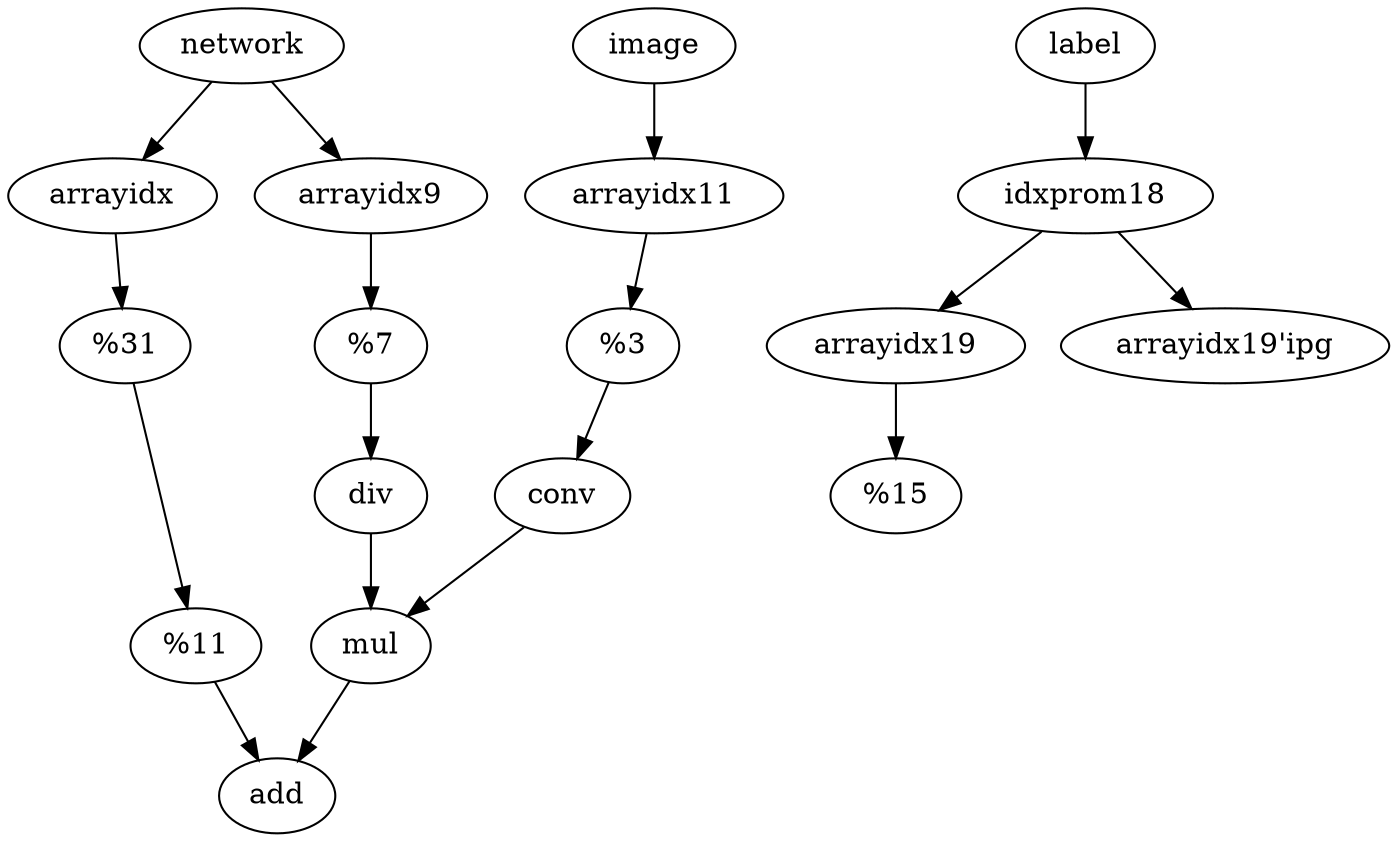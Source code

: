 digraph G {
		"%4" -> "conv"
		"%3" -> "div"
		"%2" -> "add"
		"arrayidx19" -> "%21"
		"arrayidx9" -> "%3"
		"div" -> "mul"
		"image" -> "arrayidx11"
		"network" -> "arrayidx"
		"network" -> "arrayidx9"
		"label" -> "idxprom18"
		"arrayidx" -> "%1"
		"conv" -> "mul"
		"%1" -> "%2"
		"idxprom18" -> "arrayidx19'ipg"
		"idxprom18" -> "arrayidx19"
		"mul" -> "add"
		"arrayidx11" -> "%4"
}
